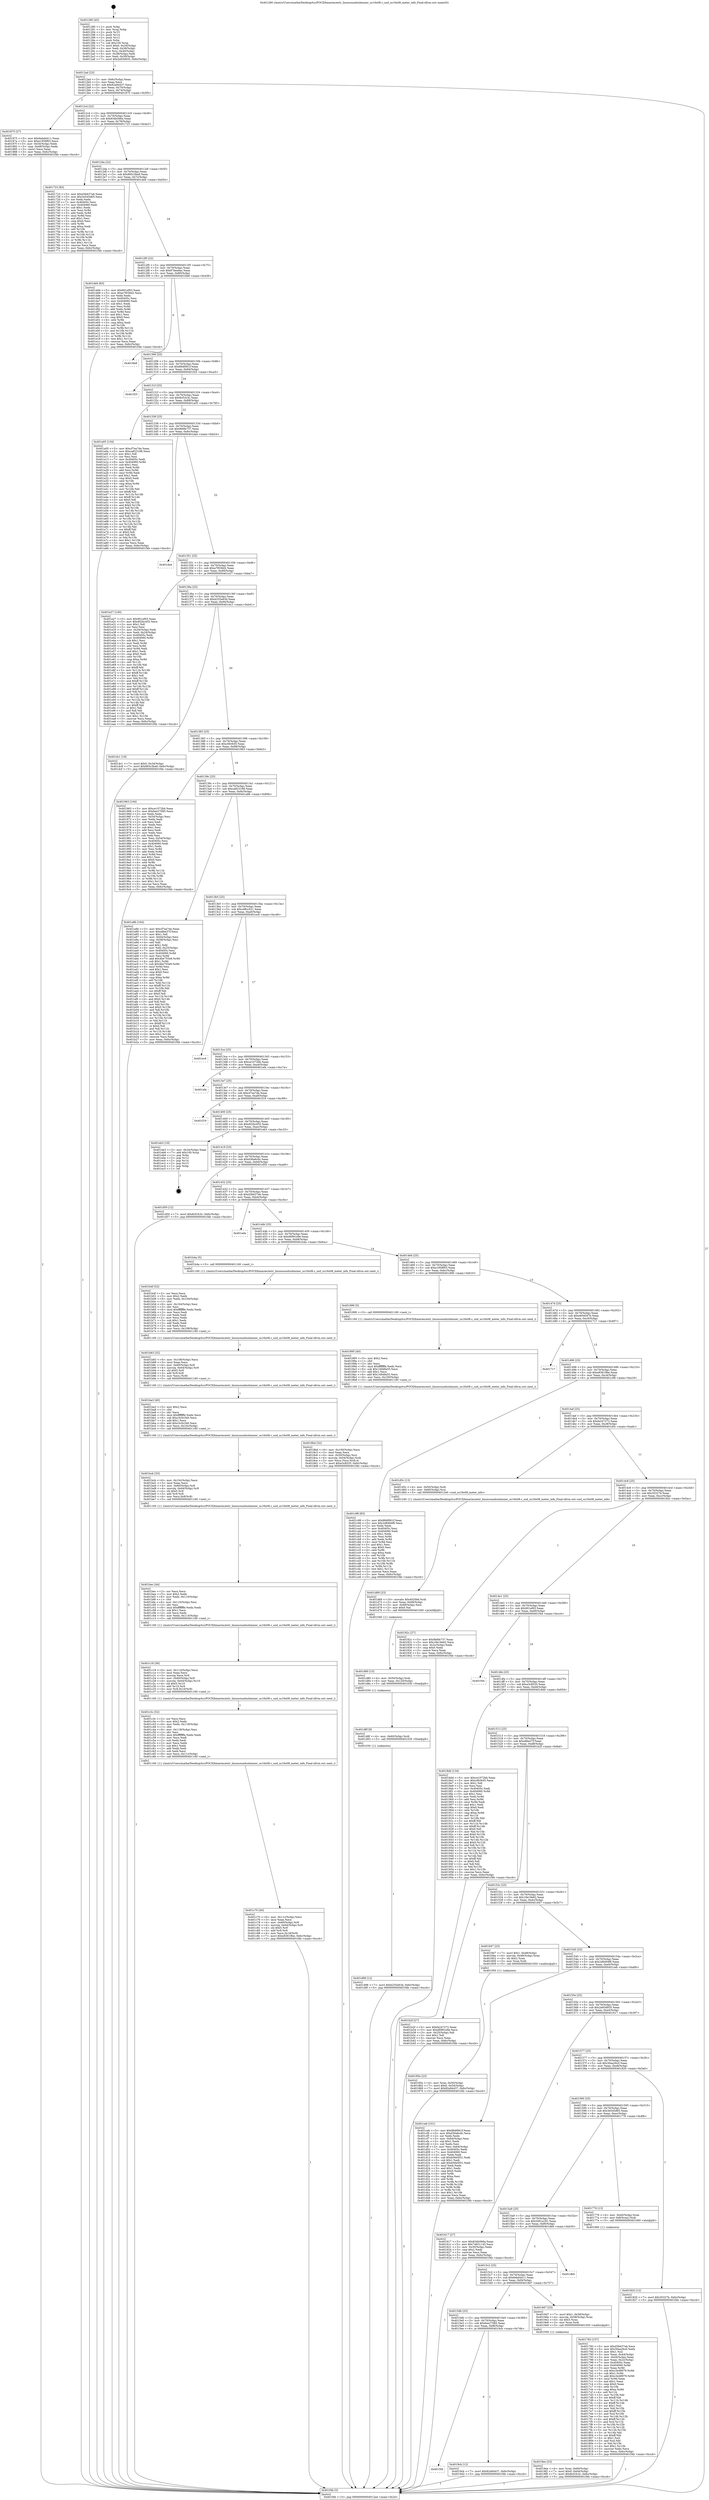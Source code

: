 digraph "0x401280" {
  label = "0x401280 (/mnt/c/Users/mathe/Desktop/tcc/POCII/binaries/extr_linuxsoundusbmixer_us16x08.c_snd_us16x08_meter_info_Final-ollvm.out::main(0))"
  labelloc = "t"
  node[shape=record]

  Entry [label="",width=0.3,height=0.3,shape=circle,fillcolor=black,style=filled]
  "0x4012ad" [label="{
     0x4012ad [23]\l
     | [instrs]\l
     &nbsp;&nbsp;0x4012ad \<+3\>: mov -0x6c(%rbp),%eax\l
     &nbsp;&nbsp;0x4012b0 \<+2\>: mov %eax,%ecx\l
     &nbsp;&nbsp;0x4012b2 \<+6\>: sub $0x82a94437,%ecx\l
     &nbsp;&nbsp;0x4012b8 \<+3\>: mov %eax,-0x70(%rbp)\l
     &nbsp;&nbsp;0x4012bb \<+3\>: mov %ecx,-0x74(%rbp)\l
     &nbsp;&nbsp;0x4012be \<+6\>: je 0000000000401875 \<main+0x5f5\>\l
  }"]
  "0x401875" [label="{
     0x401875 [27]\l
     | [instrs]\l
     &nbsp;&nbsp;0x401875 \<+5\>: mov $0x6ebd4411,%eax\l
     &nbsp;&nbsp;0x40187a \<+5\>: mov $0xe1958f03,%ecx\l
     &nbsp;&nbsp;0x40187f \<+3\>: mov -0x54(%rbp),%edx\l
     &nbsp;&nbsp;0x401882 \<+3\>: cmp -0x48(%rbp),%edx\l
     &nbsp;&nbsp;0x401885 \<+3\>: cmovl %ecx,%eax\l
     &nbsp;&nbsp;0x401888 \<+3\>: mov %eax,-0x6c(%rbp)\l
     &nbsp;&nbsp;0x40188b \<+5\>: jmp 0000000000401f4b \<main+0xccb\>\l
  }"]
  "0x4012c4" [label="{
     0x4012c4 [22]\l
     | [instrs]\l
     &nbsp;&nbsp;0x4012c4 \<+5\>: jmp 00000000004012c9 \<main+0x49\>\l
     &nbsp;&nbsp;0x4012c9 \<+3\>: mov -0x70(%rbp),%eax\l
     &nbsp;&nbsp;0x4012cc \<+5\>: sub $0x834b566a,%eax\l
     &nbsp;&nbsp;0x4012d1 \<+3\>: mov %eax,-0x78(%rbp)\l
     &nbsp;&nbsp;0x4012d4 \<+6\>: je 0000000000401723 \<main+0x4a3\>\l
  }"]
  Exit [label="",width=0.3,height=0.3,shape=circle,fillcolor=black,style=filled,peripheries=2]
  "0x401723" [label="{
     0x401723 [83]\l
     | [instrs]\l
     &nbsp;&nbsp;0x401723 \<+5\>: mov $0xd3b637eb,%eax\l
     &nbsp;&nbsp;0x401728 \<+5\>: mov $0x3e545d65,%ecx\l
     &nbsp;&nbsp;0x40172d \<+2\>: xor %edx,%edx\l
     &nbsp;&nbsp;0x40172f \<+7\>: mov 0x40405c,%esi\l
     &nbsp;&nbsp;0x401736 \<+7\>: mov 0x404060,%edi\l
     &nbsp;&nbsp;0x40173d \<+3\>: sub $0x1,%edx\l
     &nbsp;&nbsp;0x401740 \<+3\>: mov %esi,%r8d\l
     &nbsp;&nbsp;0x401743 \<+3\>: add %edx,%r8d\l
     &nbsp;&nbsp;0x401746 \<+4\>: imul %r8d,%esi\l
     &nbsp;&nbsp;0x40174a \<+3\>: and $0x1,%esi\l
     &nbsp;&nbsp;0x40174d \<+3\>: cmp $0x0,%esi\l
     &nbsp;&nbsp;0x401750 \<+4\>: sete %r9b\l
     &nbsp;&nbsp;0x401754 \<+3\>: cmp $0xa,%edi\l
     &nbsp;&nbsp;0x401757 \<+4\>: setl %r10b\l
     &nbsp;&nbsp;0x40175b \<+3\>: mov %r9b,%r11b\l
     &nbsp;&nbsp;0x40175e \<+3\>: and %r10b,%r11b\l
     &nbsp;&nbsp;0x401761 \<+3\>: xor %r10b,%r9b\l
     &nbsp;&nbsp;0x401764 \<+3\>: or %r9b,%r11b\l
     &nbsp;&nbsp;0x401767 \<+4\>: test $0x1,%r11b\l
     &nbsp;&nbsp;0x40176b \<+3\>: cmovne %ecx,%eax\l
     &nbsp;&nbsp;0x40176e \<+3\>: mov %eax,-0x6c(%rbp)\l
     &nbsp;&nbsp;0x401771 \<+5\>: jmp 0000000000401f4b \<main+0xccb\>\l
  }"]
  "0x4012da" [label="{
     0x4012da [22]\l
     | [instrs]\l
     &nbsp;&nbsp;0x4012da \<+5\>: jmp 00000000004012df \<main+0x5f\>\l
     &nbsp;&nbsp;0x4012df \<+3\>: mov -0x70(%rbp),%eax\l
     &nbsp;&nbsp;0x4012e2 \<+5\>: sub $0x865c3ba9,%eax\l
     &nbsp;&nbsp;0x4012e7 \<+3\>: mov %eax,-0x7c(%rbp)\l
     &nbsp;&nbsp;0x4012ea \<+6\>: je 0000000000401dd4 \<main+0xb54\>\l
  }"]
  "0x401d98" [label="{
     0x401d98 [12]\l
     | [instrs]\l
     &nbsp;&nbsp;0x401d98 \<+7\>: movl $0xb255e63d,-0x6c(%rbp)\l
     &nbsp;&nbsp;0x401d9f \<+5\>: jmp 0000000000401f4b \<main+0xccb\>\l
  }"]
  "0x401dd4" [label="{
     0x401dd4 [83]\l
     | [instrs]\l
     &nbsp;&nbsp;0x401dd4 \<+5\>: mov $0x901ef03,%eax\l
     &nbsp;&nbsp;0x401dd9 \<+5\>: mov $0xa7f036d2,%ecx\l
     &nbsp;&nbsp;0x401dde \<+2\>: xor %edx,%edx\l
     &nbsp;&nbsp;0x401de0 \<+7\>: mov 0x40405c,%esi\l
     &nbsp;&nbsp;0x401de7 \<+7\>: mov 0x404060,%edi\l
     &nbsp;&nbsp;0x401dee \<+3\>: sub $0x1,%edx\l
     &nbsp;&nbsp;0x401df1 \<+3\>: mov %esi,%r8d\l
     &nbsp;&nbsp;0x401df4 \<+3\>: add %edx,%r8d\l
     &nbsp;&nbsp;0x401df7 \<+4\>: imul %r8d,%esi\l
     &nbsp;&nbsp;0x401dfb \<+3\>: and $0x1,%esi\l
     &nbsp;&nbsp;0x401dfe \<+3\>: cmp $0x0,%esi\l
     &nbsp;&nbsp;0x401e01 \<+4\>: sete %r9b\l
     &nbsp;&nbsp;0x401e05 \<+3\>: cmp $0xa,%edi\l
     &nbsp;&nbsp;0x401e08 \<+4\>: setl %r10b\l
     &nbsp;&nbsp;0x401e0c \<+3\>: mov %r9b,%r11b\l
     &nbsp;&nbsp;0x401e0f \<+3\>: and %r10b,%r11b\l
     &nbsp;&nbsp;0x401e12 \<+3\>: xor %r10b,%r9b\l
     &nbsp;&nbsp;0x401e15 \<+3\>: or %r9b,%r11b\l
     &nbsp;&nbsp;0x401e18 \<+4\>: test $0x1,%r11b\l
     &nbsp;&nbsp;0x401e1c \<+3\>: cmovne %ecx,%eax\l
     &nbsp;&nbsp;0x401e1f \<+3\>: mov %eax,-0x6c(%rbp)\l
     &nbsp;&nbsp;0x401e22 \<+5\>: jmp 0000000000401f4b \<main+0xccb\>\l
  }"]
  "0x4012f0" [label="{
     0x4012f0 [22]\l
     | [instrs]\l
     &nbsp;&nbsp;0x4012f0 \<+5\>: jmp 00000000004012f5 \<main+0x75\>\l
     &nbsp;&nbsp;0x4012f5 \<+3\>: mov -0x70(%rbp),%eax\l
     &nbsp;&nbsp;0x4012f8 \<+5\>: sub $0x87bea9ac,%eax\l
     &nbsp;&nbsp;0x4012fd \<+3\>: mov %eax,-0x80(%rbp)\l
     &nbsp;&nbsp;0x401300 \<+6\>: je 00000000004016b8 \<main+0x438\>\l
  }"]
  "0x401d8f" [label="{
     0x401d8f [9]\l
     | [instrs]\l
     &nbsp;&nbsp;0x401d8f \<+4\>: mov -0x60(%rbp),%rdi\l
     &nbsp;&nbsp;0x401d93 \<+5\>: call 0000000000401030 \<free@plt\>\l
     | [calls]\l
     &nbsp;&nbsp;0x401030 \{1\} (unknown)\l
  }"]
  "0x4016b8" [label="{
     0x4016b8\l
  }", style=dashed]
  "0x401306" [label="{
     0x401306 [25]\l
     | [instrs]\l
     &nbsp;&nbsp;0x401306 \<+5\>: jmp 000000000040130b \<main+0x8b\>\l
     &nbsp;&nbsp;0x40130b \<+3\>: mov -0x70(%rbp),%eax\l
     &nbsp;&nbsp;0x40130e \<+5\>: sub $0x884f061f,%eax\l
     &nbsp;&nbsp;0x401313 \<+6\>: mov %eax,-0x84(%rbp)\l
     &nbsp;&nbsp;0x401319 \<+6\>: je 0000000000401f25 \<main+0xca5\>\l
  }"]
  "0x401d80" [label="{
     0x401d80 [15]\l
     | [instrs]\l
     &nbsp;&nbsp;0x401d80 \<+4\>: mov -0x50(%rbp),%rdi\l
     &nbsp;&nbsp;0x401d84 \<+6\>: mov %eax,-0x120(%rbp)\l
     &nbsp;&nbsp;0x401d8a \<+5\>: call 0000000000401030 \<free@plt\>\l
     | [calls]\l
     &nbsp;&nbsp;0x401030 \{1\} (unknown)\l
  }"]
  "0x401f25" [label="{
     0x401f25\l
  }", style=dashed]
  "0x40131f" [label="{
     0x40131f [25]\l
     | [instrs]\l
     &nbsp;&nbsp;0x40131f \<+5\>: jmp 0000000000401324 \<main+0xa4\>\l
     &nbsp;&nbsp;0x401324 \<+3\>: mov -0x70(%rbp),%eax\l
     &nbsp;&nbsp;0x401327 \<+5\>: sub $0x8cf1fc3c,%eax\l
     &nbsp;&nbsp;0x40132c \<+6\>: mov %eax,-0x88(%rbp)\l
     &nbsp;&nbsp;0x401332 \<+6\>: je 0000000000401a05 \<main+0x785\>\l
  }"]
  "0x401d69" [label="{
     0x401d69 [23]\l
     | [instrs]\l
     &nbsp;&nbsp;0x401d69 \<+10\>: movabs $0x4020b6,%rdi\l
     &nbsp;&nbsp;0x401d73 \<+3\>: mov %eax,-0x68(%rbp)\l
     &nbsp;&nbsp;0x401d76 \<+3\>: mov -0x68(%rbp),%esi\l
     &nbsp;&nbsp;0x401d79 \<+2\>: mov $0x0,%al\l
     &nbsp;&nbsp;0x401d7b \<+5\>: call 0000000000401040 \<printf@plt\>\l
     | [calls]\l
     &nbsp;&nbsp;0x401040 \{1\} (unknown)\l
  }"]
  "0x401a05" [label="{
     0x401a05 [134]\l
     | [instrs]\l
     &nbsp;&nbsp;0x401a05 \<+5\>: mov $0xcf7ea7de,%eax\l
     &nbsp;&nbsp;0x401a0a \<+5\>: mov $0xca823188,%ecx\l
     &nbsp;&nbsp;0x401a0f \<+2\>: mov $0x1,%dl\l
     &nbsp;&nbsp;0x401a11 \<+2\>: xor %esi,%esi\l
     &nbsp;&nbsp;0x401a13 \<+7\>: mov 0x40405c,%edi\l
     &nbsp;&nbsp;0x401a1a \<+8\>: mov 0x404060,%r8d\l
     &nbsp;&nbsp;0x401a22 \<+3\>: sub $0x1,%esi\l
     &nbsp;&nbsp;0x401a25 \<+3\>: mov %edi,%r9d\l
     &nbsp;&nbsp;0x401a28 \<+3\>: add %esi,%r9d\l
     &nbsp;&nbsp;0x401a2b \<+4\>: imul %r9d,%edi\l
     &nbsp;&nbsp;0x401a2f \<+3\>: and $0x1,%edi\l
     &nbsp;&nbsp;0x401a32 \<+3\>: cmp $0x0,%edi\l
     &nbsp;&nbsp;0x401a35 \<+4\>: sete %r10b\l
     &nbsp;&nbsp;0x401a39 \<+4\>: cmp $0xa,%r8d\l
     &nbsp;&nbsp;0x401a3d \<+4\>: setl %r11b\l
     &nbsp;&nbsp;0x401a41 \<+3\>: mov %r10b,%bl\l
     &nbsp;&nbsp;0x401a44 \<+3\>: xor $0xff,%bl\l
     &nbsp;&nbsp;0x401a47 \<+3\>: mov %r11b,%r14b\l
     &nbsp;&nbsp;0x401a4a \<+4\>: xor $0xff,%r14b\l
     &nbsp;&nbsp;0x401a4e \<+3\>: xor $0x0,%dl\l
     &nbsp;&nbsp;0x401a51 \<+3\>: mov %bl,%r15b\l
     &nbsp;&nbsp;0x401a54 \<+4\>: and $0x0,%r15b\l
     &nbsp;&nbsp;0x401a58 \<+3\>: and %dl,%r10b\l
     &nbsp;&nbsp;0x401a5b \<+3\>: mov %r14b,%r12b\l
     &nbsp;&nbsp;0x401a5e \<+4\>: and $0x0,%r12b\l
     &nbsp;&nbsp;0x401a62 \<+3\>: and %dl,%r11b\l
     &nbsp;&nbsp;0x401a65 \<+3\>: or %r10b,%r15b\l
     &nbsp;&nbsp;0x401a68 \<+3\>: or %r11b,%r12b\l
     &nbsp;&nbsp;0x401a6b \<+3\>: xor %r12b,%r15b\l
     &nbsp;&nbsp;0x401a6e \<+3\>: or %r14b,%bl\l
     &nbsp;&nbsp;0x401a71 \<+3\>: xor $0xff,%bl\l
     &nbsp;&nbsp;0x401a74 \<+3\>: or $0x0,%dl\l
     &nbsp;&nbsp;0x401a77 \<+2\>: and %dl,%bl\l
     &nbsp;&nbsp;0x401a79 \<+3\>: or %bl,%r15b\l
     &nbsp;&nbsp;0x401a7c \<+4\>: test $0x1,%r15b\l
     &nbsp;&nbsp;0x401a80 \<+3\>: cmovne %ecx,%eax\l
     &nbsp;&nbsp;0x401a83 \<+3\>: mov %eax,-0x6c(%rbp)\l
     &nbsp;&nbsp;0x401a86 \<+5\>: jmp 0000000000401f4b \<main+0xccb\>\l
  }"]
  "0x401338" [label="{
     0x401338 [25]\l
     | [instrs]\l
     &nbsp;&nbsp;0x401338 \<+5\>: jmp 000000000040133d \<main+0xbd\>\l
     &nbsp;&nbsp;0x40133d \<+3\>: mov -0x70(%rbp),%eax\l
     &nbsp;&nbsp;0x401340 \<+5\>: sub $0x9b6fe737,%eax\l
     &nbsp;&nbsp;0x401345 \<+6\>: mov %eax,-0x8c(%rbp)\l
     &nbsp;&nbsp;0x40134b \<+6\>: je 0000000000401da4 \<main+0xb24\>\l
  }"]
  "0x401c70" [label="{
     0x401c70 [40]\l
     | [instrs]\l
     &nbsp;&nbsp;0x401c70 \<+6\>: mov -0x11c(%rbp),%ecx\l
     &nbsp;&nbsp;0x401c76 \<+3\>: imul %eax,%ecx\l
     &nbsp;&nbsp;0x401c79 \<+4\>: mov -0x60(%rbp),%r8\l
     &nbsp;&nbsp;0x401c7d \<+4\>: movslq -0x64(%rbp),%r9\l
     &nbsp;&nbsp;0x401c81 \<+4\>: shl $0x5,%r9\l
     &nbsp;&nbsp;0x401c85 \<+3\>: add %r9,%r8\l
     &nbsp;&nbsp;0x401c88 \<+4\>: mov %ecx,0x18(%r8)\l
     &nbsp;&nbsp;0x401c8c \<+7\>: movl $0xe83619be,-0x6c(%rbp)\l
     &nbsp;&nbsp;0x401c93 \<+5\>: jmp 0000000000401f4b \<main+0xccb\>\l
  }"]
  "0x401da4" [label="{
     0x401da4\l
  }", style=dashed]
  "0x401351" [label="{
     0x401351 [25]\l
     | [instrs]\l
     &nbsp;&nbsp;0x401351 \<+5\>: jmp 0000000000401356 \<main+0xd6\>\l
     &nbsp;&nbsp;0x401356 \<+3\>: mov -0x70(%rbp),%eax\l
     &nbsp;&nbsp;0x401359 \<+5\>: sub $0xa7f036d2,%eax\l
     &nbsp;&nbsp;0x40135e \<+6\>: mov %eax,-0x90(%rbp)\l
     &nbsp;&nbsp;0x401364 \<+6\>: je 0000000000401e27 \<main+0xba7\>\l
  }"]
  "0x401c3c" [label="{
     0x401c3c [52]\l
     | [instrs]\l
     &nbsp;&nbsp;0x401c3c \<+2\>: xor %ecx,%ecx\l
     &nbsp;&nbsp;0x401c3e \<+5\>: mov $0x2,%edx\l
     &nbsp;&nbsp;0x401c43 \<+6\>: mov %edx,-0x118(%rbp)\l
     &nbsp;&nbsp;0x401c49 \<+1\>: cltd\l
     &nbsp;&nbsp;0x401c4a \<+6\>: mov -0x118(%rbp),%esi\l
     &nbsp;&nbsp;0x401c50 \<+2\>: idiv %esi\l
     &nbsp;&nbsp;0x401c52 \<+6\>: imul $0xfffffffe,%edx,%edx\l
     &nbsp;&nbsp;0x401c58 \<+2\>: mov %ecx,%edi\l
     &nbsp;&nbsp;0x401c5a \<+2\>: sub %edx,%edi\l
     &nbsp;&nbsp;0x401c5c \<+2\>: mov %ecx,%edx\l
     &nbsp;&nbsp;0x401c5e \<+3\>: sub $0x1,%edx\l
     &nbsp;&nbsp;0x401c61 \<+2\>: add %edx,%edi\l
     &nbsp;&nbsp;0x401c63 \<+2\>: sub %edi,%ecx\l
     &nbsp;&nbsp;0x401c65 \<+6\>: mov %ecx,-0x11c(%rbp)\l
     &nbsp;&nbsp;0x401c6b \<+5\>: call 0000000000401160 \<next_i\>\l
     | [calls]\l
     &nbsp;&nbsp;0x401160 \{1\} (/mnt/c/Users/mathe/Desktop/tcc/POCII/binaries/extr_linuxsoundusbmixer_us16x08.c_snd_us16x08_meter_info_Final-ollvm.out::next_i)\l
  }"]
  "0x401e27" [label="{
     0x401e27 [140]\l
     | [instrs]\l
     &nbsp;&nbsp;0x401e27 \<+5\>: mov $0x901ef03,%eax\l
     &nbsp;&nbsp;0x401e2c \<+5\>: mov $0xd02bc455,%ecx\l
     &nbsp;&nbsp;0x401e31 \<+2\>: mov $0x1,%dl\l
     &nbsp;&nbsp;0x401e33 \<+2\>: xor %esi,%esi\l
     &nbsp;&nbsp;0x401e35 \<+3\>: mov -0x34(%rbp),%edi\l
     &nbsp;&nbsp;0x401e38 \<+3\>: mov %edi,-0x24(%rbp)\l
     &nbsp;&nbsp;0x401e3b \<+7\>: mov 0x40405c,%edi\l
     &nbsp;&nbsp;0x401e42 \<+8\>: mov 0x404060,%r8d\l
     &nbsp;&nbsp;0x401e4a \<+3\>: sub $0x1,%esi\l
     &nbsp;&nbsp;0x401e4d \<+3\>: mov %edi,%r9d\l
     &nbsp;&nbsp;0x401e50 \<+3\>: add %esi,%r9d\l
     &nbsp;&nbsp;0x401e53 \<+4\>: imul %r9d,%edi\l
     &nbsp;&nbsp;0x401e57 \<+3\>: and $0x1,%edi\l
     &nbsp;&nbsp;0x401e5a \<+3\>: cmp $0x0,%edi\l
     &nbsp;&nbsp;0x401e5d \<+4\>: sete %r10b\l
     &nbsp;&nbsp;0x401e61 \<+4\>: cmp $0xa,%r8d\l
     &nbsp;&nbsp;0x401e65 \<+4\>: setl %r11b\l
     &nbsp;&nbsp;0x401e69 \<+3\>: mov %r10b,%bl\l
     &nbsp;&nbsp;0x401e6c \<+3\>: xor $0xff,%bl\l
     &nbsp;&nbsp;0x401e6f \<+3\>: mov %r11b,%r14b\l
     &nbsp;&nbsp;0x401e72 \<+4\>: xor $0xff,%r14b\l
     &nbsp;&nbsp;0x401e76 \<+3\>: xor $0x1,%dl\l
     &nbsp;&nbsp;0x401e79 \<+3\>: mov %bl,%r15b\l
     &nbsp;&nbsp;0x401e7c \<+4\>: and $0xff,%r15b\l
     &nbsp;&nbsp;0x401e80 \<+3\>: and %dl,%r10b\l
     &nbsp;&nbsp;0x401e83 \<+3\>: mov %r14b,%r12b\l
     &nbsp;&nbsp;0x401e86 \<+4\>: and $0xff,%r12b\l
     &nbsp;&nbsp;0x401e8a \<+3\>: and %dl,%r11b\l
     &nbsp;&nbsp;0x401e8d \<+3\>: or %r10b,%r15b\l
     &nbsp;&nbsp;0x401e90 \<+3\>: or %r11b,%r12b\l
     &nbsp;&nbsp;0x401e93 \<+3\>: xor %r12b,%r15b\l
     &nbsp;&nbsp;0x401e96 \<+3\>: or %r14b,%bl\l
     &nbsp;&nbsp;0x401e99 \<+3\>: xor $0xff,%bl\l
     &nbsp;&nbsp;0x401e9c \<+3\>: or $0x1,%dl\l
     &nbsp;&nbsp;0x401e9f \<+2\>: and %dl,%bl\l
     &nbsp;&nbsp;0x401ea1 \<+3\>: or %bl,%r15b\l
     &nbsp;&nbsp;0x401ea4 \<+4\>: test $0x1,%r15b\l
     &nbsp;&nbsp;0x401ea8 \<+3\>: cmovne %ecx,%eax\l
     &nbsp;&nbsp;0x401eab \<+3\>: mov %eax,-0x6c(%rbp)\l
     &nbsp;&nbsp;0x401eae \<+5\>: jmp 0000000000401f4b \<main+0xccb\>\l
  }"]
  "0x40136a" [label="{
     0x40136a [25]\l
     | [instrs]\l
     &nbsp;&nbsp;0x40136a \<+5\>: jmp 000000000040136f \<main+0xef\>\l
     &nbsp;&nbsp;0x40136f \<+3\>: mov -0x70(%rbp),%eax\l
     &nbsp;&nbsp;0x401372 \<+5\>: sub $0xb255e63d,%eax\l
     &nbsp;&nbsp;0x401377 \<+6\>: mov %eax,-0x94(%rbp)\l
     &nbsp;&nbsp;0x40137d \<+6\>: je 0000000000401dc1 \<main+0xb41\>\l
  }"]
  "0x401c18" [label="{
     0x401c18 [36]\l
     | [instrs]\l
     &nbsp;&nbsp;0x401c18 \<+6\>: mov -0x114(%rbp),%ecx\l
     &nbsp;&nbsp;0x401c1e \<+3\>: imul %eax,%ecx\l
     &nbsp;&nbsp;0x401c21 \<+3\>: movslq %ecx,%r8\l
     &nbsp;&nbsp;0x401c24 \<+4\>: mov -0x60(%rbp),%r9\l
     &nbsp;&nbsp;0x401c28 \<+4\>: movslq -0x64(%rbp),%r10\l
     &nbsp;&nbsp;0x401c2c \<+4\>: shl $0x5,%r10\l
     &nbsp;&nbsp;0x401c30 \<+3\>: add %r10,%r9\l
     &nbsp;&nbsp;0x401c33 \<+4\>: mov %r8,0x10(%r9)\l
     &nbsp;&nbsp;0x401c37 \<+5\>: call 0000000000401160 \<next_i\>\l
     | [calls]\l
     &nbsp;&nbsp;0x401160 \{1\} (/mnt/c/Users/mathe/Desktop/tcc/POCII/binaries/extr_linuxsoundusbmixer_us16x08.c_snd_us16x08_meter_info_Final-ollvm.out::next_i)\l
  }"]
  "0x401dc1" [label="{
     0x401dc1 [19]\l
     | [instrs]\l
     &nbsp;&nbsp;0x401dc1 \<+7\>: movl $0x0,-0x34(%rbp)\l
     &nbsp;&nbsp;0x401dc8 \<+7\>: movl $0x865c3ba9,-0x6c(%rbp)\l
     &nbsp;&nbsp;0x401dcf \<+5\>: jmp 0000000000401f4b \<main+0xccb\>\l
  }"]
  "0x401383" [label="{
     0x401383 [25]\l
     | [instrs]\l
     &nbsp;&nbsp;0x401383 \<+5\>: jmp 0000000000401388 \<main+0x108\>\l
     &nbsp;&nbsp;0x401388 \<+3\>: mov -0x70(%rbp),%eax\l
     &nbsp;&nbsp;0x40138b \<+5\>: sub $0xc0fc9cf3,%eax\l
     &nbsp;&nbsp;0x401390 \<+6\>: mov %eax,-0x98(%rbp)\l
     &nbsp;&nbsp;0x401396 \<+6\>: je 0000000000401963 \<main+0x6e3\>\l
  }"]
  "0x401bec" [label="{
     0x401bec [44]\l
     | [instrs]\l
     &nbsp;&nbsp;0x401bec \<+2\>: xor %ecx,%ecx\l
     &nbsp;&nbsp;0x401bee \<+5\>: mov $0x2,%edx\l
     &nbsp;&nbsp;0x401bf3 \<+6\>: mov %edx,-0x110(%rbp)\l
     &nbsp;&nbsp;0x401bf9 \<+1\>: cltd\l
     &nbsp;&nbsp;0x401bfa \<+6\>: mov -0x110(%rbp),%esi\l
     &nbsp;&nbsp;0x401c00 \<+2\>: idiv %esi\l
     &nbsp;&nbsp;0x401c02 \<+6\>: imul $0xfffffffe,%edx,%edx\l
     &nbsp;&nbsp;0x401c08 \<+3\>: sub $0x1,%ecx\l
     &nbsp;&nbsp;0x401c0b \<+2\>: sub %ecx,%edx\l
     &nbsp;&nbsp;0x401c0d \<+6\>: mov %edx,-0x114(%rbp)\l
     &nbsp;&nbsp;0x401c13 \<+5\>: call 0000000000401160 \<next_i\>\l
     | [calls]\l
     &nbsp;&nbsp;0x401160 \{1\} (/mnt/c/Users/mathe/Desktop/tcc/POCII/binaries/extr_linuxsoundusbmixer_us16x08.c_snd_us16x08_meter_info_Final-ollvm.out::next_i)\l
  }"]
  "0x401963" [label="{
     0x401963 [104]\l
     | [instrs]\l
     &nbsp;&nbsp;0x401963 \<+5\>: mov $0xce1072bb,%eax\l
     &nbsp;&nbsp;0x401968 \<+5\>: mov $0x6ee27085,%ecx\l
     &nbsp;&nbsp;0x40196d \<+2\>: xor %edx,%edx\l
     &nbsp;&nbsp;0x40196f \<+3\>: mov -0x54(%rbp),%esi\l
     &nbsp;&nbsp;0x401972 \<+2\>: mov %edx,%edi\l
     &nbsp;&nbsp;0x401974 \<+2\>: sub %esi,%edi\l
     &nbsp;&nbsp;0x401976 \<+2\>: mov %edx,%esi\l
     &nbsp;&nbsp;0x401978 \<+3\>: sub $0x1,%esi\l
     &nbsp;&nbsp;0x40197b \<+2\>: add %esi,%edi\l
     &nbsp;&nbsp;0x40197d \<+2\>: mov %edx,%esi\l
     &nbsp;&nbsp;0x40197f \<+2\>: sub %edi,%esi\l
     &nbsp;&nbsp;0x401981 \<+3\>: mov %esi,-0x54(%rbp)\l
     &nbsp;&nbsp;0x401984 \<+7\>: mov 0x40405c,%esi\l
     &nbsp;&nbsp;0x40198b \<+7\>: mov 0x404060,%edi\l
     &nbsp;&nbsp;0x401992 \<+3\>: sub $0x1,%edx\l
     &nbsp;&nbsp;0x401995 \<+3\>: mov %esi,%r8d\l
     &nbsp;&nbsp;0x401998 \<+3\>: add %edx,%r8d\l
     &nbsp;&nbsp;0x40199b \<+4\>: imul %r8d,%esi\l
     &nbsp;&nbsp;0x40199f \<+3\>: and $0x1,%esi\l
     &nbsp;&nbsp;0x4019a2 \<+3\>: cmp $0x0,%esi\l
     &nbsp;&nbsp;0x4019a5 \<+4\>: sete %r9b\l
     &nbsp;&nbsp;0x4019a9 \<+3\>: cmp $0xa,%edi\l
     &nbsp;&nbsp;0x4019ac \<+4\>: setl %r10b\l
     &nbsp;&nbsp;0x4019b0 \<+3\>: mov %r9b,%r11b\l
     &nbsp;&nbsp;0x4019b3 \<+3\>: and %r10b,%r11b\l
     &nbsp;&nbsp;0x4019b6 \<+3\>: xor %r10b,%r9b\l
     &nbsp;&nbsp;0x4019b9 \<+3\>: or %r9b,%r11b\l
     &nbsp;&nbsp;0x4019bc \<+4\>: test $0x1,%r11b\l
     &nbsp;&nbsp;0x4019c0 \<+3\>: cmovne %ecx,%eax\l
     &nbsp;&nbsp;0x4019c3 \<+3\>: mov %eax,-0x6c(%rbp)\l
     &nbsp;&nbsp;0x4019c6 \<+5\>: jmp 0000000000401f4b \<main+0xccb\>\l
  }"]
  "0x40139c" [label="{
     0x40139c [25]\l
     | [instrs]\l
     &nbsp;&nbsp;0x40139c \<+5\>: jmp 00000000004013a1 \<main+0x121\>\l
     &nbsp;&nbsp;0x4013a1 \<+3\>: mov -0x70(%rbp),%eax\l
     &nbsp;&nbsp;0x4013a4 \<+5\>: sub $0xca823188,%eax\l
     &nbsp;&nbsp;0x4013a9 \<+6\>: mov %eax,-0x9c(%rbp)\l
     &nbsp;&nbsp;0x4013af \<+6\>: je 0000000000401a8b \<main+0x80b\>\l
  }"]
  "0x401bcb" [label="{
     0x401bcb [33]\l
     | [instrs]\l
     &nbsp;&nbsp;0x401bcb \<+6\>: mov -0x10c(%rbp),%ecx\l
     &nbsp;&nbsp;0x401bd1 \<+3\>: imul %eax,%ecx\l
     &nbsp;&nbsp;0x401bd4 \<+4\>: mov -0x60(%rbp),%r8\l
     &nbsp;&nbsp;0x401bd8 \<+4\>: movslq -0x64(%rbp),%r9\l
     &nbsp;&nbsp;0x401bdc \<+4\>: shl $0x5,%r9\l
     &nbsp;&nbsp;0x401be0 \<+3\>: add %r9,%r8\l
     &nbsp;&nbsp;0x401be3 \<+4\>: mov %ecx,0x8(%r8)\l
     &nbsp;&nbsp;0x401be7 \<+5\>: call 0000000000401160 \<next_i\>\l
     | [calls]\l
     &nbsp;&nbsp;0x401160 \{1\} (/mnt/c/Users/mathe/Desktop/tcc/POCII/binaries/extr_linuxsoundusbmixer_us16x08.c_snd_us16x08_meter_info_Final-ollvm.out::next_i)\l
  }"]
  "0x401a8b" [label="{
     0x401a8b [164]\l
     | [instrs]\l
     &nbsp;&nbsp;0x401a8b \<+5\>: mov $0xcf7ea7de,%eax\l
     &nbsp;&nbsp;0x401a90 \<+5\>: mov $0xe8be37f,%ecx\l
     &nbsp;&nbsp;0x401a95 \<+2\>: mov $0x1,%dl\l
     &nbsp;&nbsp;0x401a97 \<+3\>: mov -0x64(%rbp),%esi\l
     &nbsp;&nbsp;0x401a9a \<+3\>: cmp -0x58(%rbp),%esi\l
     &nbsp;&nbsp;0x401a9d \<+4\>: setl %dil\l
     &nbsp;&nbsp;0x401aa1 \<+4\>: and $0x1,%dil\l
     &nbsp;&nbsp;0x401aa5 \<+4\>: mov %dil,-0x25(%rbp)\l
     &nbsp;&nbsp;0x401aa9 \<+7\>: mov 0x40405c,%esi\l
     &nbsp;&nbsp;0x401ab0 \<+8\>: mov 0x404060,%r8d\l
     &nbsp;&nbsp;0x401ab8 \<+3\>: mov %esi,%r9d\l
     &nbsp;&nbsp;0x401abb \<+7\>: add $0x4be755e9,%r9d\l
     &nbsp;&nbsp;0x401ac2 \<+4\>: sub $0x1,%r9d\l
     &nbsp;&nbsp;0x401ac6 \<+7\>: sub $0x4be755e9,%r9d\l
     &nbsp;&nbsp;0x401acd \<+4\>: imul %r9d,%esi\l
     &nbsp;&nbsp;0x401ad1 \<+3\>: and $0x1,%esi\l
     &nbsp;&nbsp;0x401ad4 \<+3\>: cmp $0x0,%esi\l
     &nbsp;&nbsp;0x401ad7 \<+4\>: sete %dil\l
     &nbsp;&nbsp;0x401adb \<+4\>: cmp $0xa,%r8d\l
     &nbsp;&nbsp;0x401adf \<+4\>: setl %r10b\l
     &nbsp;&nbsp;0x401ae3 \<+3\>: mov %dil,%r11b\l
     &nbsp;&nbsp;0x401ae6 \<+4\>: xor $0xff,%r11b\l
     &nbsp;&nbsp;0x401aea \<+3\>: mov %r10b,%bl\l
     &nbsp;&nbsp;0x401aed \<+3\>: xor $0xff,%bl\l
     &nbsp;&nbsp;0x401af0 \<+3\>: xor $0x0,%dl\l
     &nbsp;&nbsp;0x401af3 \<+3\>: mov %r11b,%r14b\l
     &nbsp;&nbsp;0x401af6 \<+4\>: and $0x0,%r14b\l
     &nbsp;&nbsp;0x401afa \<+3\>: and %dl,%dil\l
     &nbsp;&nbsp;0x401afd \<+3\>: mov %bl,%r15b\l
     &nbsp;&nbsp;0x401b00 \<+4\>: and $0x0,%r15b\l
     &nbsp;&nbsp;0x401b04 \<+3\>: and %dl,%r10b\l
     &nbsp;&nbsp;0x401b07 \<+3\>: or %dil,%r14b\l
     &nbsp;&nbsp;0x401b0a \<+3\>: or %r10b,%r15b\l
     &nbsp;&nbsp;0x401b0d \<+3\>: xor %r15b,%r14b\l
     &nbsp;&nbsp;0x401b10 \<+3\>: or %bl,%r11b\l
     &nbsp;&nbsp;0x401b13 \<+4\>: xor $0xff,%r11b\l
     &nbsp;&nbsp;0x401b17 \<+3\>: or $0x0,%dl\l
     &nbsp;&nbsp;0x401b1a \<+3\>: and %dl,%r11b\l
     &nbsp;&nbsp;0x401b1d \<+3\>: or %r11b,%r14b\l
     &nbsp;&nbsp;0x401b20 \<+4\>: test $0x1,%r14b\l
     &nbsp;&nbsp;0x401b24 \<+3\>: cmovne %ecx,%eax\l
     &nbsp;&nbsp;0x401b27 \<+3\>: mov %eax,-0x6c(%rbp)\l
     &nbsp;&nbsp;0x401b2a \<+5\>: jmp 0000000000401f4b \<main+0xccb\>\l
  }"]
  "0x4013b5" [label="{
     0x4013b5 [25]\l
     | [instrs]\l
     &nbsp;&nbsp;0x4013b5 \<+5\>: jmp 00000000004013ba \<main+0x13a\>\l
     &nbsp;&nbsp;0x4013ba \<+3\>: mov -0x70(%rbp),%eax\l
     &nbsp;&nbsp;0x4013bd \<+5\>: sub $0xcd8cc521,%eax\l
     &nbsp;&nbsp;0x4013c2 \<+6\>: mov %eax,-0xa0(%rbp)\l
     &nbsp;&nbsp;0x4013c8 \<+6\>: je 0000000000401ec6 \<main+0xc46\>\l
  }"]
  "0x401ba3" [label="{
     0x401ba3 [40]\l
     | [instrs]\l
     &nbsp;&nbsp;0x401ba3 \<+5\>: mov $0x2,%ecx\l
     &nbsp;&nbsp;0x401ba8 \<+1\>: cltd\l
     &nbsp;&nbsp;0x401ba9 \<+2\>: idiv %ecx\l
     &nbsp;&nbsp;0x401bab \<+6\>: imul $0xfffffffe,%edx,%ecx\l
     &nbsp;&nbsp;0x401bb1 \<+6\>: sub $0xc3c0c340,%ecx\l
     &nbsp;&nbsp;0x401bb7 \<+3\>: add $0x1,%ecx\l
     &nbsp;&nbsp;0x401bba \<+6\>: add $0xc3c0c340,%ecx\l
     &nbsp;&nbsp;0x401bc0 \<+6\>: mov %ecx,-0x10c(%rbp)\l
     &nbsp;&nbsp;0x401bc6 \<+5\>: call 0000000000401160 \<next_i\>\l
     | [calls]\l
     &nbsp;&nbsp;0x401160 \{1\} (/mnt/c/Users/mathe/Desktop/tcc/POCII/binaries/extr_linuxsoundusbmixer_us16x08.c_snd_us16x08_meter_info_Final-ollvm.out::next_i)\l
  }"]
  "0x401ec6" [label="{
     0x401ec6\l
  }", style=dashed]
  "0x4013ce" [label="{
     0x4013ce [25]\l
     | [instrs]\l
     &nbsp;&nbsp;0x4013ce \<+5\>: jmp 00000000004013d3 \<main+0x153\>\l
     &nbsp;&nbsp;0x4013d3 \<+3\>: mov -0x70(%rbp),%eax\l
     &nbsp;&nbsp;0x4013d6 \<+5\>: sub $0xce1072bb,%eax\l
     &nbsp;&nbsp;0x4013db \<+6\>: mov %eax,-0xa4(%rbp)\l
     &nbsp;&nbsp;0x4013e1 \<+6\>: je 0000000000401efa \<main+0xc7a\>\l
  }"]
  "0x401b83" [label="{
     0x401b83 [32]\l
     | [instrs]\l
     &nbsp;&nbsp;0x401b83 \<+6\>: mov -0x108(%rbp),%ecx\l
     &nbsp;&nbsp;0x401b89 \<+3\>: imul %eax,%ecx\l
     &nbsp;&nbsp;0x401b8c \<+4\>: mov -0x60(%rbp),%r8\l
     &nbsp;&nbsp;0x401b90 \<+4\>: movslq -0x64(%rbp),%r9\l
     &nbsp;&nbsp;0x401b94 \<+4\>: shl $0x5,%r9\l
     &nbsp;&nbsp;0x401b98 \<+3\>: add %r9,%r8\l
     &nbsp;&nbsp;0x401b9b \<+3\>: mov %ecx,(%r8)\l
     &nbsp;&nbsp;0x401b9e \<+5\>: call 0000000000401160 \<next_i\>\l
     | [calls]\l
     &nbsp;&nbsp;0x401160 \{1\} (/mnt/c/Users/mathe/Desktop/tcc/POCII/binaries/extr_linuxsoundusbmixer_us16x08.c_snd_us16x08_meter_info_Final-ollvm.out::next_i)\l
  }"]
  "0x401efa" [label="{
     0x401efa\l
  }", style=dashed]
  "0x4013e7" [label="{
     0x4013e7 [25]\l
     | [instrs]\l
     &nbsp;&nbsp;0x4013e7 \<+5\>: jmp 00000000004013ec \<main+0x16c\>\l
     &nbsp;&nbsp;0x4013ec \<+3\>: mov -0x70(%rbp),%eax\l
     &nbsp;&nbsp;0x4013ef \<+5\>: sub $0xcf7ea7de,%eax\l
     &nbsp;&nbsp;0x4013f4 \<+6\>: mov %eax,-0xa8(%rbp)\l
     &nbsp;&nbsp;0x4013fa \<+6\>: je 0000000000401f19 \<main+0xc99\>\l
  }"]
  "0x401b4f" [label="{
     0x401b4f [52]\l
     | [instrs]\l
     &nbsp;&nbsp;0x401b4f \<+2\>: xor %ecx,%ecx\l
     &nbsp;&nbsp;0x401b51 \<+5\>: mov $0x2,%edx\l
     &nbsp;&nbsp;0x401b56 \<+6\>: mov %edx,-0x104(%rbp)\l
     &nbsp;&nbsp;0x401b5c \<+1\>: cltd\l
     &nbsp;&nbsp;0x401b5d \<+6\>: mov -0x104(%rbp),%esi\l
     &nbsp;&nbsp;0x401b63 \<+2\>: idiv %esi\l
     &nbsp;&nbsp;0x401b65 \<+6\>: imul $0xfffffffe,%edx,%edx\l
     &nbsp;&nbsp;0x401b6b \<+2\>: mov %ecx,%edi\l
     &nbsp;&nbsp;0x401b6d \<+2\>: sub %edx,%edi\l
     &nbsp;&nbsp;0x401b6f \<+2\>: mov %ecx,%edx\l
     &nbsp;&nbsp;0x401b71 \<+3\>: sub $0x1,%edx\l
     &nbsp;&nbsp;0x401b74 \<+2\>: add %edx,%edi\l
     &nbsp;&nbsp;0x401b76 \<+2\>: sub %edi,%ecx\l
     &nbsp;&nbsp;0x401b78 \<+6\>: mov %ecx,-0x108(%rbp)\l
     &nbsp;&nbsp;0x401b7e \<+5\>: call 0000000000401160 \<next_i\>\l
     | [calls]\l
     &nbsp;&nbsp;0x401160 \{1\} (/mnt/c/Users/mathe/Desktop/tcc/POCII/binaries/extr_linuxsoundusbmixer_us16x08.c_snd_us16x08_meter_info_Final-ollvm.out::next_i)\l
  }"]
  "0x401f19" [label="{
     0x401f19\l
  }", style=dashed]
  "0x401400" [label="{
     0x401400 [25]\l
     | [instrs]\l
     &nbsp;&nbsp;0x401400 \<+5\>: jmp 0000000000401405 \<main+0x185\>\l
     &nbsp;&nbsp;0x401405 \<+3\>: mov -0x70(%rbp),%eax\l
     &nbsp;&nbsp;0x401408 \<+5\>: sub $0xd02bc455,%eax\l
     &nbsp;&nbsp;0x40140d \<+6\>: mov %eax,-0xac(%rbp)\l
     &nbsp;&nbsp;0x401413 \<+6\>: je 0000000000401eb3 \<main+0xc33\>\l
  }"]
  "0x4019ee" [label="{
     0x4019ee [23]\l
     | [instrs]\l
     &nbsp;&nbsp;0x4019ee \<+4\>: mov %rax,-0x60(%rbp)\l
     &nbsp;&nbsp;0x4019f2 \<+7\>: movl $0x0,-0x64(%rbp)\l
     &nbsp;&nbsp;0x4019f9 \<+7\>: movl $0x8cf1fc3c,-0x6c(%rbp)\l
     &nbsp;&nbsp;0x401a00 \<+5\>: jmp 0000000000401f4b \<main+0xccb\>\l
  }"]
  "0x401eb3" [label="{
     0x401eb3 [19]\l
     | [instrs]\l
     &nbsp;&nbsp;0x401eb3 \<+3\>: mov -0x24(%rbp),%eax\l
     &nbsp;&nbsp;0x401eb6 \<+7\>: add $0x100,%rsp\l
     &nbsp;&nbsp;0x401ebd \<+1\>: pop %rbx\l
     &nbsp;&nbsp;0x401ebe \<+2\>: pop %r12\l
     &nbsp;&nbsp;0x401ec0 \<+2\>: pop %r14\l
     &nbsp;&nbsp;0x401ec2 \<+2\>: pop %r15\l
     &nbsp;&nbsp;0x401ec4 \<+1\>: pop %rbp\l
     &nbsp;&nbsp;0x401ec5 \<+1\>: ret\l
  }"]
  "0x401419" [label="{
     0x401419 [25]\l
     | [instrs]\l
     &nbsp;&nbsp;0x401419 \<+5\>: jmp 000000000040141e \<main+0x19e\>\l
     &nbsp;&nbsp;0x40141e \<+3\>: mov -0x70(%rbp),%eax\l
     &nbsp;&nbsp;0x401421 \<+5\>: sub $0xd36a6cdc,%eax\l
     &nbsp;&nbsp;0x401426 \<+6\>: mov %eax,-0xb0(%rbp)\l
     &nbsp;&nbsp;0x40142c \<+6\>: je 0000000000401d50 \<main+0xad0\>\l
  }"]
  "0x4015f4" [label="{
     0x4015f4\l
  }", style=dashed]
  "0x401d50" [label="{
     0x401d50 [12]\l
     | [instrs]\l
     &nbsp;&nbsp;0x401d50 \<+7\>: movl $0x8cf1fc3c,-0x6c(%rbp)\l
     &nbsp;&nbsp;0x401d57 \<+5\>: jmp 0000000000401f4b \<main+0xccb\>\l
  }"]
  "0x401432" [label="{
     0x401432 [25]\l
     | [instrs]\l
     &nbsp;&nbsp;0x401432 \<+5\>: jmp 0000000000401437 \<main+0x1b7\>\l
     &nbsp;&nbsp;0x401437 \<+3\>: mov -0x70(%rbp),%eax\l
     &nbsp;&nbsp;0x40143a \<+5\>: sub $0xd3b637eb,%eax\l
     &nbsp;&nbsp;0x40143f \<+6\>: mov %eax,-0xb4(%rbp)\l
     &nbsp;&nbsp;0x401445 \<+6\>: je 0000000000401ede \<main+0xc5e\>\l
  }"]
  "0x4019cb" [label="{
     0x4019cb [12]\l
     | [instrs]\l
     &nbsp;&nbsp;0x4019cb \<+7\>: movl $0x82a94437,-0x6c(%rbp)\l
     &nbsp;&nbsp;0x4019d2 \<+5\>: jmp 0000000000401f4b \<main+0xccb\>\l
  }"]
  "0x401ede" [label="{
     0x401ede\l
  }", style=dashed]
  "0x40144b" [label="{
     0x40144b [25]\l
     | [instrs]\l
     &nbsp;&nbsp;0x40144b \<+5\>: jmp 0000000000401450 \<main+0x1d0\>\l
     &nbsp;&nbsp;0x401450 \<+3\>: mov -0x70(%rbp),%eax\l
     &nbsp;&nbsp;0x401453 \<+5\>: sub $0xd6991e9e,%eax\l
     &nbsp;&nbsp;0x401458 \<+6\>: mov %eax,-0xb8(%rbp)\l
     &nbsp;&nbsp;0x40145e \<+6\>: je 0000000000401b4a \<main+0x8ca\>\l
  }"]
  "0x4015db" [label="{
     0x4015db [25]\l
     | [instrs]\l
     &nbsp;&nbsp;0x4015db \<+5\>: jmp 00000000004015e0 \<main+0x360\>\l
     &nbsp;&nbsp;0x4015e0 \<+3\>: mov -0x70(%rbp),%eax\l
     &nbsp;&nbsp;0x4015e3 \<+5\>: sub $0x6ee27085,%eax\l
     &nbsp;&nbsp;0x4015e8 \<+6\>: mov %eax,-0xf8(%rbp)\l
     &nbsp;&nbsp;0x4015ee \<+6\>: je 00000000004019cb \<main+0x74b\>\l
  }"]
  "0x401b4a" [label="{
     0x401b4a [5]\l
     | [instrs]\l
     &nbsp;&nbsp;0x401b4a \<+5\>: call 0000000000401160 \<next_i\>\l
     | [calls]\l
     &nbsp;&nbsp;0x401160 \{1\} (/mnt/c/Users/mathe/Desktop/tcc/POCII/binaries/extr_linuxsoundusbmixer_us16x08.c_snd_us16x08_meter_info_Final-ollvm.out::next_i)\l
  }"]
  "0x401464" [label="{
     0x401464 [25]\l
     | [instrs]\l
     &nbsp;&nbsp;0x401464 \<+5\>: jmp 0000000000401469 \<main+0x1e9\>\l
     &nbsp;&nbsp;0x401469 \<+3\>: mov -0x70(%rbp),%eax\l
     &nbsp;&nbsp;0x40146c \<+5\>: sub $0xe1958f03,%eax\l
     &nbsp;&nbsp;0x401471 \<+6\>: mov %eax,-0xbc(%rbp)\l
     &nbsp;&nbsp;0x401477 \<+6\>: je 0000000000401890 \<main+0x610\>\l
  }"]
  "0x4019d7" [label="{
     0x4019d7 [23]\l
     | [instrs]\l
     &nbsp;&nbsp;0x4019d7 \<+7\>: movl $0x1,-0x58(%rbp)\l
     &nbsp;&nbsp;0x4019de \<+4\>: movslq -0x58(%rbp),%rax\l
     &nbsp;&nbsp;0x4019e2 \<+4\>: shl $0x5,%rax\l
     &nbsp;&nbsp;0x4019e6 \<+3\>: mov %rax,%rdi\l
     &nbsp;&nbsp;0x4019e9 \<+5\>: call 0000000000401050 \<malloc@plt\>\l
     | [calls]\l
     &nbsp;&nbsp;0x401050 \{1\} (unknown)\l
  }"]
  "0x401890" [label="{
     0x401890 [5]\l
     | [instrs]\l
     &nbsp;&nbsp;0x401890 \<+5\>: call 0000000000401160 \<next_i\>\l
     | [calls]\l
     &nbsp;&nbsp;0x401160 \{1\} (/mnt/c/Users/mathe/Desktop/tcc/POCII/binaries/extr_linuxsoundusbmixer_us16x08.c_snd_us16x08_meter_info_Final-ollvm.out::next_i)\l
  }"]
  "0x40147d" [label="{
     0x40147d [25]\l
     | [instrs]\l
     &nbsp;&nbsp;0x40147d \<+5\>: jmp 0000000000401482 \<main+0x202\>\l
     &nbsp;&nbsp;0x401482 \<+3\>: mov -0x70(%rbp),%eax\l
     &nbsp;&nbsp;0x401485 \<+5\>: sub $0xe604047b,%eax\l
     &nbsp;&nbsp;0x40148a \<+6\>: mov %eax,-0xc0(%rbp)\l
     &nbsp;&nbsp;0x401490 \<+6\>: je 0000000000401717 \<main+0x497\>\l
  }"]
  "0x4015c2" [label="{
     0x4015c2 [25]\l
     | [instrs]\l
     &nbsp;&nbsp;0x4015c2 \<+5\>: jmp 00000000004015c7 \<main+0x347\>\l
     &nbsp;&nbsp;0x4015c7 \<+3\>: mov -0x70(%rbp),%eax\l
     &nbsp;&nbsp;0x4015ca \<+5\>: sub $0x6ebd4411,%eax\l
     &nbsp;&nbsp;0x4015cf \<+6\>: mov %eax,-0xf4(%rbp)\l
     &nbsp;&nbsp;0x4015d5 \<+6\>: je 00000000004019d7 \<main+0x757\>\l
  }"]
  "0x401717" [label="{
     0x401717\l
  }", style=dashed]
  "0x401496" [label="{
     0x401496 [25]\l
     | [instrs]\l
     &nbsp;&nbsp;0x401496 \<+5\>: jmp 000000000040149b \<main+0x21b\>\l
     &nbsp;&nbsp;0x40149b \<+3\>: mov -0x70(%rbp),%eax\l
     &nbsp;&nbsp;0x40149e \<+5\>: sub $0xe83619be,%eax\l
     &nbsp;&nbsp;0x4014a3 \<+6\>: mov %eax,-0xc4(%rbp)\l
     &nbsp;&nbsp;0x4014a9 \<+6\>: je 0000000000401c98 \<main+0xa18\>\l
  }"]
  "0x401db0" [label="{
     0x401db0\l
  }", style=dashed]
  "0x401c98" [label="{
     0x401c98 [83]\l
     | [instrs]\l
     &nbsp;&nbsp;0x401c98 \<+5\>: mov $0x884f061f,%eax\l
     &nbsp;&nbsp;0x401c9d \<+5\>: mov $0x2d8494f6,%ecx\l
     &nbsp;&nbsp;0x401ca2 \<+2\>: xor %edx,%edx\l
     &nbsp;&nbsp;0x401ca4 \<+7\>: mov 0x40405c,%esi\l
     &nbsp;&nbsp;0x401cab \<+7\>: mov 0x404060,%edi\l
     &nbsp;&nbsp;0x401cb2 \<+3\>: sub $0x1,%edx\l
     &nbsp;&nbsp;0x401cb5 \<+3\>: mov %esi,%r8d\l
     &nbsp;&nbsp;0x401cb8 \<+3\>: add %edx,%r8d\l
     &nbsp;&nbsp;0x401cbb \<+4\>: imul %r8d,%esi\l
     &nbsp;&nbsp;0x401cbf \<+3\>: and $0x1,%esi\l
     &nbsp;&nbsp;0x401cc2 \<+3\>: cmp $0x0,%esi\l
     &nbsp;&nbsp;0x401cc5 \<+4\>: sete %r9b\l
     &nbsp;&nbsp;0x401cc9 \<+3\>: cmp $0xa,%edi\l
     &nbsp;&nbsp;0x401ccc \<+4\>: setl %r10b\l
     &nbsp;&nbsp;0x401cd0 \<+3\>: mov %r9b,%r11b\l
     &nbsp;&nbsp;0x401cd3 \<+3\>: and %r10b,%r11b\l
     &nbsp;&nbsp;0x401cd6 \<+3\>: xor %r10b,%r9b\l
     &nbsp;&nbsp;0x401cd9 \<+3\>: or %r9b,%r11b\l
     &nbsp;&nbsp;0x401cdc \<+4\>: test $0x1,%r11b\l
     &nbsp;&nbsp;0x401ce0 \<+3\>: cmovne %ecx,%eax\l
     &nbsp;&nbsp;0x401ce3 \<+3\>: mov %eax,-0x6c(%rbp)\l
     &nbsp;&nbsp;0x401ce6 \<+5\>: jmp 0000000000401f4b \<main+0xccb\>\l
  }"]
  "0x4014af" [label="{
     0x4014af [25]\l
     | [instrs]\l
     &nbsp;&nbsp;0x4014af \<+5\>: jmp 00000000004014b4 \<main+0x234\>\l
     &nbsp;&nbsp;0x4014b4 \<+3\>: mov -0x70(%rbp),%eax\l
     &nbsp;&nbsp;0x4014b7 \<+5\>: sub $0xfa247272,%eax\l
     &nbsp;&nbsp;0x4014bc \<+6\>: mov %eax,-0xc8(%rbp)\l
     &nbsp;&nbsp;0x4014c2 \<+6\>: je 0000000000401d5c \<main+0xadc\>\l
  }"]
  "0x4018bd" [label="{
     0x4018bd [32]\l
     | [instrs]\l
     &nbsp;&nbsp;0x4018bd \<+6\>: mov -0x100(%rbp),%ecx\l
     &nbsp;&nbsp;0x4018c3 \<+3\>: imul %eax,%ecx\l
     &nbsp;&nbsp;0x4018c6 \<+4\>: mov -0x50(%rbp),%rsi\l
     &nbsp;&nbsp;0x4018ca \<+4\>: movslq -0x54(%rbp),%rdi\l
     &nbsp;&nbsp;0x4018ce \<+3\>: mov %ecx,(%rsi,%rdi,4)\l
     &nbsp;&nbsp;0x4018d1 \<+7\>: movl $0xe3c8535,-0x6c(%rbp)\l
     &nbsp;&nbsp;0x4018d8 \<+5\>: jmp 0000000000401f4b \<main+0xccb\>\l
  }"]
  "0x401d5c" [label="{
     0x401d5c [13]\l
     | [instrs]\l
     &nbsp;&nbsp;0x401d5c \<+4\>: mov -0x50(%rbp),%rdi\l
     &nbsp;&nbsp;0x401d60 \<+4\>: mov -0x60(%rbp),%rsi\l
     &nbsp;&nbsp;0x401d64 \<+5\>: call 0000000000401240 \<snd_us16x08_meter_info\>\l
     | [calls]\l
     &nbsp;&nbsp;0x401240 \{1\} (/mnt/c/Users/mathe/Desktop/tcc/POCII/binaries/extr_linuxsoundusbmixer_us16x08.c_snd_us16x08_meter_info_Final-ollvm.out::snd_us16x08_meter_info)\l
  }"]
  "0x4014c8" [label="{
     0x4014c8 [25]\l
     | [instrs]\l
     &nbsp;&nbsp;0x4014c8 \<+5\>: jmp 00000000004014cd \<main+0x24d\>\l
     &nbsp;&nbsp;0x4014cd \<+3\>: mov -0x70(%rbp),%eax\l
     &nbsp;&nbsp;0x4014d0 \<+5\>: sub $0x35327b,%eax\l
     &nbsp;&nbsp;0x4014d5 \<+6\>: mov %eax,-0xcc(%rbp)\l
     &nbsp;&nbsp;0x4014db \<+6\>: je 000000000040182c \<main+0x5ac\>\l
  }"]
  "0x401895" [label="{
     0x401895 [40]\l
     | [instrs]\l
     &nbsp;&nbsp;0x401895 \<+5\>: mov $0x2,%ecx\l
     &nbsp;&nbsp;0x40189a \<+1\>: cltd\l
     &nbsp;&nbsp;0x40189b \<+2\>: idiv %ecx\l
     &nbsp;&nbsp;0x40189d \<+6\>: imul $0xfffffffe,%edx,%ecx\l
     &nbsp;&nbsp;0x4018a3 \<+6\>: sub $0x14948a55,%ecx\l
     &nbsp;&nbsp;0x4018a9 \<+3\>: add $0x1,%ecx\l
     &nbsp;&nbsp;0x4018ac \<+6\>: add $0x14948a55,%ecx\l
     &nbsp;&nbsp;0x4018b2 \<+6\>: mov %ecx,-0x100(%rbp)\l
     &nbsp;&nbsp;0x4018b8 \<+5\>: call 0000000000401160 \<next_i\>\l
     | [calls]\l
     &nbsp;&nbsp;0x401160 \{1\} (/mnt/c/Users/mathe/Desktop/tcc/POCII/binaries/extr_linuxsoundusbmixer_us16x08.c_snd_us16x08_meter_info_Final-ollvm.out::next_i)\l
  }"]
  "0x40182c" [label="{
     0x40182c [27]\l
     | [instrs]\l
     &nbsp;&nbsp;0x40182c \<+5\>: mov $0x9b6fe737,%eax\l
     &nbsp;&nbsp;0x401831 \<+5\>: mov $0x18e19e62,%ecx\l
     &nbsp;&nbsp;0x401836 \<+3\>: mov -0x2c(%rbp),%edx\l
     &nbsp;&nbsp;0x401839 \<+3\>: cmp $0x0,%edx\l
     &nbsp;&nbsp;0x40183c \<+3\>: cmove %ecx,%eax\l
     &nbsp;&nbsp;0x40183f \<+3\>: mov %eax,-0x6c(%rbp)\l
     &nbsp;&nbsp;0x401842 \<+5\>: jmp 0000000000401f4b \<main+0xccb\>\l
  }"]
  "0x4014e1" [label="{
     0x4014e1 [25]\l
     | [instrs]\l
     &nbsp;&nbsp;0x4014e1 \<+5\>: jmp 00000000004014e6 \<main+0x266\>\l
     &nbsp;&nbsp;0x4014e6 \<+3\>: mov -0x70(%rbp),%eax\l
     &nbsp;&nbsp;0x4014e9 \<+5\>: sub $0x901ef03,%eax\l
     &nbsp;&nbsp;0x4014ee \<+6\>: mov %eax,-0xd0(%rbp)\l
     &nbsp;&nbsp;0x4014f4 \<+6\>: je 0000000000401f44 \<main+0xcc4\>\l
  }"]
  "0x40185e" [label="{
     0x40185e [23]\l
     | [instrs]\l
     &nbsp;&nbsp;0x40185e \<+4\>: mov %rax,-0x50(%rbp)\l
     &nbsp;&nbsp;0x401862 \<+7\>: movl $0x0,-0x54(%rbp)\l
     &nbsp;&nbsp;0x401869 \<+7\>: movl $0x82a94437,-0x6c(%rbp)\l
     &nbsp;&nbsp;0x401870 \<+5\>: jmp 0000000000401f4b \<main+0xccb\>\l
  }"]
  "0x401f44" [label="{
     0x401f44\l
  }", style=dashed]
  "0x4014fa" [label="{
     0x4014fa [25]\l
     | [instrs]\l
     &nbsp;&nbsp;0x4014fa \<+5\>: jmp 00000000004014ff \<main+0x27f\>\l
     &nbsp;&nbsp;0x4014ff \<+3\>: mov -0x70(%rbp),%eax\l
     &nbsp;&nbsp;0x401502 \<+5\>: sub $0xe3c8535,%eax\l
     &nbsp;&nbsp;0x401507 \<+6\>: mov %eax,-0xd4(%rbp)\l
     &nbsp;&nbsp;0x40150d \<+6\>: je 00000000004018dd \<main+0x65d\>\l
  }"]
  "0x401783" [label="{
     0x401783 [157]\l
     | [instrs]\l
     &nbsp;&nbsp;0x401783 \<+5\>: mov $0xd3b637eb,%ecx\l
     &nbsp;&nbsp;0x401788 \<+5\>: mov $0x30aa26c0,%edx\l
     &nbsp;&nbsp;0x40178d \<+3\>: mov $0x1,%sil\l
     &nbsp;&nbsp;0x401790 \<+3\>: mov %eax,-0x44(%rbp)\l
     &nbsp;&nbsp;0x401793 \<+3\>: mov -0x44(%rbp),%eax\l
     &nbsp;&nbsp;0x401796 \<+3\>: mov %eax,-0x2c(%rbp)\l
     &nbsp;&nbsp;0x401799 \<+7\>: mov 0x40405c,%eax\l
     &nbsp;&nbsp;0x4017a0 \<+8\>: mov 0x404060,%r8d\l
     &nbsp;&nbsp;0x4017a8 \<+3\>: mov %eax,%r9d\l
     &nbsp;&nbsp;0x4017ab \<+7\>: sub $0xc3e48979,%r9d\l
     &nbsp;&nbsp;0x4017b2 \<+4\>: sub $0x1,%r9d\l
     &nbsp;&nbsp;0x4017b6 \<+7\>: add $0xc3e48979,%r9d\l
     &nbsp;&nbsp;0x4017bd \<+4\>: imul %r9d,%eax\l
     &nbsp;&nbsp;0x4017c1 \<+3\>: and $0x1,%eax\l
     &nbsp;&nbsp;0x4017c4 \<+3\>: cmp $0x0,%eax\l
     &nbsp;&nbsp;0x4017c7 \<+4\>: sete %r10b\l
     &nbsp;&nbsp;0x4017cb \<+4\>: cmp $0xa,%r8d\l
     &nbsp;&nbsp;0x4017cf \<+4\>: setl %r11b\l
     &nbsp;&nbsp;0x4017d3 \<+3\>: mov %r10b,%bl\l
     &nbsp;&nbsp;0x4017d6 \<+3\>: xor $0xff,%bl\l
     &nbsp;&nbsp;0x4017d9 \<+3\>: mov %r11b,%r14b\l
     &nbsp;&nbsp;0x4017dc \<+4\>: xor $0xff,%r14b\l
     &nbsp;&nbsp;0x4017e0 \<+4\>: xor $0x1,%sil\l
     &nbsp;&nbsp;0x4017e4 \<+3\>: mov %bl,%r15b\l
     &nbsp;&nbsp;0x4017e7 \<+4\>: and $0xff,%r15b\l
     &nbsp;&nbsp;0x4017eb \<+3\>: and %sil,%r10b\l
     &nbsp;&nbsp;0x4017ee \<+3\>: mov %r14b,%r12b\l
     &nbsp;&nbsp;0x4017f1 \<+4\>: and $0xff,%r12b\l
     &nbsp;&nbsp;0x4017f5 \<+3\>: and %sil,%r11b\l
     &nbsp;&nbsp;0x4017f8 \<+3\>: or %r10b,%r15b\l
     &nbsp;&nbsp;0x4017fb \<+3\>: or %r11b,%r12b\l
     &nbsp;&nbsp;0x4017fe \<+3\>: xor %r12b,%r15b\l
     &nbsp;&nbsp;0x401801 \<+3\>: or %r14b,%bl\l
     &nbsp;&nbsp;0x401804 \<+3\>: xor $0xff,%bl\l
     &nbsp;&nbsp;0x401807 \<+4\>: or $0x1,%sil\l
     &nbsp;&nbsp;0x40180b \<+3\>: and %sil,%bl\l
     &nbsp;&nbsp;0x40180e \<+3\>: or %bl,%r15b\l
     &nbsp;&nbsp;0x401811 \<+4\>: test $0x1,%r15b\l
     &nbsp;&nbsp;0x401815 \<+3\>: cmovne %edx,%ecx\l
     &nbsp;&nbsp;0x401818 \<+3\>: mov %ecx,-0x6c(%rbp)\l
     &nbsp;&nbsp;0x40181b \<+5\>: jmp 0000000000401f4b \<main+0xccb\>\l
  }"]
  "0x4018dd" [label="{
     0x4018dd [134]\l
     | [instrs]\l
     &nbsp;&nbsp;0x4018dd \<+5\>: mov $0xce1072bb,%eax\l
     &nbsp;&nbsp;0x4018e2 \<+5\>: mov $0xc0fc9cf3,%ecx\l
     &nbsp;&nbsp;0x4018e7 \<+2\>: mov $0x1,%dl\l
     &nbsp;&nbsp;0x4018e9 \<+2\>: xor %esi,%esi\l
     &nbsp;&nbsp;0x4018eb \<+7\>: mov 0x40405c,%edi\l
     &nbsp;&nbsp;0x4018f2 \<+8\>: mov 0x404060,%r8d\l
     &nbsp;&nbsp;0x4018fa \<+3\>: sub $0x1,%esi\l
     &nbsp;&nbsp;0x4018fd \<+3\>: mov %edi,%r9d\l
     &nbsp;&nbsp;0x401900 \<+3\>: add %esi,%r9d\l
     &nbsp;&nbsp;0x401903 \<+4\>: imul %r9d,%edi\l
     &nbsp;&nbsp;0x401907 \<+3\>: and $0x1,%edi\l
     &nbsp;&nbsp;0x40190a \<+3\>: cmp $0x0,%edi\l
     &nbsp;&nbsp;0x40190d \<+4\>: sete %r10b\l
     &nbsp;&nbsp;0x401911 \<+4\>: cmp $0xa,%r8d\l
     &nbsp;&nbsp;0x401915 \<+4\>: setl %r11b\l
     &nbsp;&nbsp;0x401919 \<+3\>: mov %r10b,%bl\l
     &nbsp;&nbsp;0x40191c \<+3\>: xor $0xff,%bl\l
     &nbsp;&nbsp;0x40191f \<+3\>: mov %r11b,%r14b\l
     &nbsp;&nbsp;0x401922 \<+4\>: xor $0xff,%r14b\l
     &nbsp;&nbsp;0x401926 \<+3\>: xor $0x0,%dl\l
     &nbsp;&nbsp;0x401929 \<+3\>: mov %bl,%r15b\l
     &nbsp;&nbsp;0x40192c \<+4\>: and $0x0,%r15b\l
     &nbsp;&nbsp;0x401930 \<+3\>: and %dl,%r10b\l
     &nbsp;&nbsp;0x401933 \<+3\>: mov %r14b,%r12b\l
     &nbsp;&nbsp;0x401936 \<+4\>: and $0x0,%r12b\l
     &nbsp;&nbsp;0x40193a \<+3\>: and %dl,%r11b\l
     &nbsp;&nbsp;0x40193d \<+3\>: or %r10b,%r15b\l
     &nbsp;&nbsp;0x401940 \<+3\>: or %r11b,%r12b\l
     &nbsp;&nbsp;0x401943 \<+3\>: xor %r12b,%r15b\l
     &nbsp;&nbsp;0x401946 \<+3\>: or %r14b,%bl\l
     &nbsp;&nbsp;0x401949 \<+3\>: xor $0xff,%bl\l
     &nbsp;&nbsp;0x40194c \<+3\>: or $0x0,%dl\l
     &nbsp;&nbsp;0x40194f \<+2\>: and %dl,%bl\l
     &nbsp;&nbsp;0x401951 \<+3\>: or %bl,%r15b\l
     &nbsp;&nbsp;0x401954 \<+4\>: test $0x1,%r15b\l
     &nbsp;&nbsp;0x401958 \<+3\>: cmovne %ecx,%eax\l
     &nbsp;&nbsp;0x40195b \<+3\>: mov %eax,-0x6c(%rbp)\l
     &nbsp;&nbsp;0x40195e \<+5\>: jmp 0000000000401f4b \<main+0xccb\>\l
  }"]
  "0x401513" [label="{
     0x401513 [25]\l
     | [instrs]\l
     &nbsp;&nbsp;0x401513 \<+5\>: jmp 0000000000401518 \<main+0x298\>\l
     &nbsp;&nbsp;0x401518 \<+3\>: mov -0x70(%rbp),%eax\l
     &nbsp;&nbsp;0x40151b \<+5\>: sub $0xe8be37f,%eax\l
     &nbsp;&nbsp;0x401520 \<+6\>: mov %eax,-0xd8(%rbp)\l
     &nbsp;&nbsp;0x401526 \<+6\>: je 0000000000401b2f \<main+0x8af\>\l
  }"]
  "0x4015a9" [label="{
     0x4015a9 [25]\l
     | [instrs]\l
     &nbsp;&nbsp;0x4015a9 \<+5\>: jmp 00000000004015ae \<main+0x32e\>\l
     &nbsp;&nbsp;0x4015ae \<+3\>: mov -0x70(%rbp),%eax\l
     &nbsp;&nbsp;0x4015b1 \<+5\>: sub $0x5491a181,%eax\l
     &nbsp;&nbsp;0x4015b6 \<+6\>: mov %eax,-0xf0(%rbp)\l
     &nbsp;&nbsp;0x4015bc \<+6\>: je 0000000000401db0 \<main+0xb30\>\l
  }"]
  "0x401b2f" [label="{
     0x401b2f [27]\l
     | [instrs]\l
     &nbsp;&nbsp;0x401b2f \<+5\>: mov $0xfa247272,%eax\l
     &nbsp;&nbsp;0x401b34 \<+5\>: mov $0xd6991e9e,%ecx\l
     &nbsp;&nbsp;0x401b39 \<+3\>: mov -0x25(%rbp),%dl\l
     &nbsp;&nbsp;0x401b3c \<+3\>: test $0x1,%dl\l
     &nbsp;&nbsp;0x401b3f \<+3\>: cmovne %ecx,%eax\l
     &nbsp;&nbsp;0x401b42 \<+3\>: mov %eax,-0x6c(%rbp)\l
     &nbsp;&nbsp;0x401b45 \<+5\>: jmp 0000000000401f4b \<main+0xccb\>\l
  }"]
  "0x40152c" [label="{
     0x40152c [25]\l
     | [instrs]\l
     &nbsp;&nbsp;0x40152c \<+5\>: jmp 0000000000401531 \<main+0x2b1\>\l
     &nbsp;&nbsp;0x401531 \<+3\>: mov -0x70(%rbp),%eax\l
     &nbsp;&nbsp;0x401534 \<+5\>: sub $0x18e19e62,%eax\l
     &nbsp;&nbsp;0x401539 \<+6\>: mov %eax,-0xdc(%rbp)\l
     &nbsp;&nbsp;0x40153f \<+6\>: je 0000000000401847 \<main+0x5c7\>\l
  }"]
  "0x401776" [label="{
     0x401776 [13]\l
     | [instrs]\l
     &nbsp;&nbsp;0x401776 \<+4\>: mov -0x40(%rbp),%rax\l
     &nbsp;&nbsp;0x40177a \<+4\>: mov 0x8(%rax),%rdi\l
     &nbsp;&nbsp;0x40177e \<+5\>: call 0000000000401060 \<atoi@plt\>\l
     | [calls]\l
     &nbsp;&nbsp;0x401060 \{1\} (unknown)\l
  }"]
  "0x401847" [label="{
     0x401847 [23]\l
     | [instrs]\l
     &nbsp;&nbsp;0x401847 \<+7\>: movl $0x1,-0x48(%rbp)\l
     &nbsp;&nbsp;0x40184e \<+4\>: movslq -0x48(%rbp),%rax\l
     &nbsp;&nbsp;0x401852 \<+4\>: shl $0x2,%rax\l
     &nbsp;&nbsp;0x401856 \<+3\>: mov %rax,%rdi\l
     &nbsp;&nbsp;0x401859 \<+5\>: call 0000000000401050 \<malloc@plt\>\l
     | [calls]\l
     &nbsp;&nbsp;0x401050 \{1\} (unknown)\l
  }"]
  "0x401545" [label="{
     0x401545 [25]\l
     | [instrs]\l
     &nbsp;&nbsp;0x401545 \<+5\>: jmp 000000000040154a \<main+0x2ca\>\l
     &nbsp;&nbsp;0x40154a \<+3\>: mov -0x70(%rbp),%eax\l
     &nbsp;&nbsp;0x40154d \<+5\>: sub $0x2d8494f6,%eax\l
     &nbsp;&nbsp;0x401552 \<+6\>: mov %eax,-0xe0(%rbp)\l
     &nbsp;&nbsp;0x401558 \<+6\>: je 0000000000401ceb \<main+0xa6b\>\l
  }"]
  "0x401590" [label="{
     0x401590 [25]\l
     | [instrs]\l
     &nbsp;&nbsp;0x401590 \<+5\>: jmp 0000000000401595 \<main+0x315\>\l
     &nbsp;&nbsp;0x401595 \<+3\>: mov -0x70(%rbp),%eax\l
     &nbsp;&nbsp;0x401598 \<+5\>: sub $0x3e545d65,%eax\l
     &nbsp;&nbsp;0x40159d \<+6\>: mov %eax,-0xec(%rbp)\l
     &nbsp;&nbsp;0x4015a3 \<+6\>: je 0000000000401776 \<main+0x4f6\>\l
  }"]
  "0x401ceb" [label="{
     0x401ceb [101]\l
     | [instrs]\l
     &nbsp;&nbsp;0x401ceb \<+5\>: mov $0x884f061f,%eax\l
     &nbsp;&nbsp;0x401cf0 \<+5\>: mov $0xd36a6cdc,%ecx\l
     &nbsp;&nbsp;0x401cf5 \<+2\>: xor %edx,%edx\l
     &nbsp;&nbsp;0x401cf7 \<+3\>: mov -0x64(%rbp),%esi\l
     &nbsp;&nbsp;0x401cfa \<+3\>: sub $0x1,%edx\l
     &nbsp;&nbsp;0x401cfd \<+2\>: sub %edx,%esi\l
     &nbsp;&nbsp;0x401cff \<+3\>: mov %esi,-0x64(%rbp)\l
     &nbsp;&nbsp;0x401d02 \<+7\>: mov 0x40405c,%edx\l
     &nbsp;&nbsp;0x401d09 \<+7\>: mov 0x404060,%esi\l
     &nbsp;&nbsp;0x401d10 \<+2\>: mov %edx,%edi\l
     &nbsp;&nbsp;0x401d12 \<+6\>: sub $0xb56e5f31,%edi\l
     &nbsp;&nbsp;0x401d18 \<+3\>: sub $0x1,%edi\l
     &nbsp;&nbsp;0x401d1b \<+6\>: add $0xb56e5f31,%edi\l
     &nbsp;&nbsp;0x401d21 \<+3\>: imul %edi,%edx\l
     &nbsp;&nbsp;0x401d24 \<+3\>: and $0x1,%edx\l
     &nbsp;&nbsp;0x401d27 \<+3\>: cmp $0x0,%edx\l
     &nbsp;&nbsp;0x401d2a \<+4\>: sete %r8b\l
     &nbsp;&nbsp;0x401d2e \<+3\>: cmp $0xa,%esi\l
     &nbsp;&nbsp;0x401d31 \<+4\>: setl %r9b\l
     &nbsp;&nbsp;0x401d35 \<+3\>: mov %r8b,%r10b\l
     &nbsp;&nbsp;0x401d38 \<+3\>: and %r9b,%r10b\l
     &nbsp;&nbsp;0x401d3b \<+3\>: xor %r9b,%r8b\l
     &nbsp;&nbsp;0x401d3e \<+3\>: or %r8b,%r10b\l
     &nbsp;&nbsp;0x401d41 \<+4\>: test $0x1,%r10b\l
     &nbsp;&nbsp;0x401d45 \<+3\>: cmovne %ecx,%eax\l
     &nbsp;&nbsp;0x401d48 \<+3\>: mov %eax,-0x6c(%rbp)\l
     &nbsp;&nbsp;0x401d4b \<+5\>: jmp 0000000000401f4b \<main+0xccb\>\l
  }"]
  "0x40155e" [label="{
     0x40155e [25]\l
     | [instrs]\l
     &nbsp;&nbsp;0x40155e \<+5\>: jmp 0000000000401563 \<main+0x2e3\>\l
     &nbsp;&nbsp;0x401563 \<+3\>: mov -0x70(%rbp),%eax\l
     &nbsp;&nbsp;0x401566 \<+5\>: sub $0x2e93d935,%eax\l
     &nbsp;&nbsp;0x40156b \<+6\>: mov %eax,-0xe4(%rbp)\l
     &nbsp;&nbsp;0x401571 \<+6\>: je 0000000000401617 \<main+0x397\>\l
  }"]
  "0x401820" [label="{
     0x401820 [12]\l
     | [instrs]\l
     &nbsp;&nbsp;0x401820 \<+7\>: movl $0x35327b,-0x6c(%rbp)\l
     &nbsp;&nbsp;0x401827 \<+5\>: jmp 0000000000401f4b \<main+0xccb\>\l
  }"]
  "0x401617" [label="{
     0x401617 [27]\l
     | [instrs]\l
     &nbsp;&nbsp;0x401617 \<+5\>: mov $0x834b566a,%eax\l
     &nbsp;&nbsp;0x40161c \<+5\>: mov $0x74831145,%ecx\l
     &nbsp;&nbsp;0x401621 \<+3\>: mov -0x30(%rbp),%edx\l
     &nbsp;&nbsp;0x401624 \<+3\>: cmp $0x2,%edx\l
     &nbsp;&nbsp;0x401627 \<+3\>: cmovne %ecx,%eax\l
     &nbsp;&nbsp;0x40162a \<+3\>: mov %eax,-0x6c(%rbp)\l
     &nbsp;&nbsp;0x40162d \<+5\>: jmp 0000000000401f4b \<main+0xccb\>\l
  }"]
  "0x401577" [label="{
     0x401577 [25]\l
     | [instrs]\l
     &nbsp;&nbsp;0x401577 \<+5\>: jmp 000000000040157c \<main+0x2fc\>\l
     &nbsp;&nbsp;0x40157c \<+3\>: mov -0x70(%rbp),%eax\l
     &nbsp;&nbsp;0x40157f \<+5\>: sub $0x30aa26c0,%eax\l
     &nbsp;&nbsp;0x401584 \<+6\>: mov %eax,-0xe8(%rbp)\l
     &nbsp;&nbsp;0x40158a \<+6\>: je 0000000000401820 \<main+0x5a0\>\l
  }"]
  "0x401f4b" [label="{
     0x401f4b [5]\l
     | [instrs]\l
     &nbsp;&nbsp;0x401f4b \<+5\>: jmp 00000000004012ad \<main+0x2d\>\l
  }"]
  "0x401280" [label="{
     0x401280 [45]\l
     | [instrs]\l
     &nbsp;&nbsp;0x401280 \<+1\>: push %rbp\l
     &nbsp;&nbsp;0x401281 \<+3\>: mov %rsp,%rbp\l
     &nbsp;&nbsp;0x401284 \<+2\>: push %r15\l
     &nbsp;&nbsp;0x401286 \<+2\>: push %r14\l
     &nbsp;&nbsp;0x401288 \<+2\>: push %r12\l
     &nbsp;&nbsp;0x40128a \<+1\>: push %rbx\l
     &nbsp;&nbsp;0x40128b \<+7\>: sub $0x100,%rsp\l
     &nbsp;&nbsp;0x401292 \<+7\>: movl $0x0,-0x34(%rbp)\l
     &nbsp;&nbsp;0x401299 \<+3\>: mov %edi,-0x38(%rbp)\l
     &nbsp;&nbsp;0x40129c \<+4\>: mov %rsi,-0x40(%rbp)\l
     &nbsp;&nbsp;0x4012a0 \<+3\>: mov -0x38(%rbp),%edi\l
     &nbsp;&nbsp;0x4012a3 \<+3\>: mov %edi,-0x30(%rbp)\l
     &nbsp;&nbsp;0x4012a6 \<+7\>: movl $0x2e93d935,-0x6c(%rbp)\l
  }"]
  Entry -> "0x401280" [label=" 1"]
  "0x4012ad" -> "0x401875" [label=" 2"]
  "0x4012ad" -> "0x4012c4" [label=" 26"]
  "0x401eb3" -> Exit [label=" 1"]
  "0x4012c4" -> "0x401723" [label=" 1"]
  "0x4012c4" -> "0x4012da" [label=" 25"]
  "0x401e27" -> "0x401f4b" [label=" 1"]
  "0x4012da" -> "0x401dd4" [label=" 1"]
  "0x4012da" -> "0x4012f0" [label=" 24"]
  "0x401dd4" -> "0x401f4b" [label=" 1"]
  "0x4012f0" -> "0x4016b8" [label=" 0"]
  "0x4012f0" -> "0x401306" [label=" 24"]
  "0x401dc1" -> "0x401f4b" [label=" 1"]
  "0x401306" -> "0x401f25" [label=" 0"]
  "0x401306" -> "0x40131f" [label=" 24"]
  "0x401d98" -> "0x401f4b" [label=" 1"]
  "0x40131f" -> "0x401a05" [label=" 2"]
  "0x40131f" -> "0x401338" [label=" 22"]
  "0x401d8f" -> "0x401d98" [label=" 1"]
  "0x401338" -> "0x401da4" [label=" 0"]
  "0x401338" -> "0x401351" [label=" 22"]
  "0x401d80" -> "0x401d8f" [label=" 1"]
  "0x401351" -> "0x401e27" [label=" 1"]
  "0x401351" -> "0x40136a" [label=" 21"]
  "0x401d69" -> "0x401d80" [label=" 1"]
  "0x40136a" -> "0x401dc1" [label=" 1"]
  "0x40136a" -> "0x401383" [label=" 20"]
  "0x401d5c" -> "0x401d69" [label=" 1"]
  "0x401383" -> "0x401963" [label=" 1"]
  "0x401383" -> "0x40139c" [label=" 19"]
  "0x401d50" -> "0x401f4b" [label=" 1"]
  "0x40139c" -> "0x401a8b" [label=" 2"]
  "0x40139c" -> "0x4013b5" [label=" 17"]
  "0x401ceb" -> "0x401f4b" [label=" 1"]
  "0x4013b5" -> "0x401ec6" [label=" 0"]
  "0x4013b5" -> "0x4013ce" [label=" 17"]
  "0x401c98" -> "0x401f4b" [label=" 1"]
  "0x4013ce" -> "0x401efa" [label=" 0"]
  "0x4013ce" -> "0x4013e7" [label=" 17"]
  "0x401c70" -> "0x401f4b" [label=" 1"]
  "0x4013e7" -> "0x401f19" [label=" 0"]
  "0x4013e7" -> "0x401400" [label=" 17"]
  "0x401c3c" -> "0x401c70" [label=" 1"]
  "0x401400" -> "0x401eb3" [label=" 1"]
  "0x401400" -> "0x401419" [label=" 16"]
  "0x401c18" -> "0x401c3c" [label=" 1"]
  "0x401419" -> "0x401d50" [label=" 1"]
  "0x401419" -> "0x401432" [label=" 15"]
  "0x401bec" -> "0x401c18" [label=" 1"]
  "0x401432" -> "0x401ede" [label=" 0"]
  "0x401432" -> "0x40144b" [label=" 15"]
  "0x401bcb" -> "0x401bec" [label=" 1"]
  "0x40144b" -> "0x401b4a" [label=" 1"]
  "0x40144b" -> "0x401464" [label=" 14"]
  "0x401b83" -> "0x401ba3" [label=" 1"]
  "0x401464" -> "0x401890" [label=" 1"]
  "0x401464" -> "0x40147d" [label=" 13"]
  "0x401b4f" -> "0x401b83" [label=" 1"]
  "0x40147d" -> "0x401717" [label=" 0"]
  "0x40147d" -> "0x401496" [label=" 13"]
  "0x401b2f" -> "0x401f4b" [label=" 2"]
  "0x401496" -> "0x401c98" [label=" 1"]
  "0x401496" -> "0x4014af" [label=" 12"]
  "0x401a8b" -> "0x401f4b" [label=" 2"]
  "0x4014af" -> "0x401d5c" [label=" 1"]
  "0x4014af" -> "0x4014c8" [label=" 11"]
  "0x4019ee" -> "0x401f4b" [label=" 1"]
  "0x4014c8" -> "0x40182c" [label=" 1"]
  "0x4014c8" -> "0x4014e1" [label=" 10"]
  "0x4019d7" -> "0x4019ee" [label=" 1"]
  "0x4014e1" -> "0x401f44" [label=" 0"]
  "0x4014e1" -> "0x4014fa" [label=" 10"]
  "0x4019cb" -> "0x401f4b" [label=" 1"]
  "0x4014fa" -> "0x4018dd" [label=" 1"]
  "0x4014fa" -> "0x401513" [label=" 9"]
  "0x4015db" -> "0x4015f4" [label=" 0"]
  "0x401513" -> "0x401b2f" [label=" 2"]
  "0x401513" -> "0x40152c" [label=" 7"]
  "0x4015db" -> "0x4019cb" [label=" 1"]
  "0x40152c" -> "0x401847" [label=" 1"]
  "0x40152c" -> "0x401545" [label=" 6"]
  "0x401ba3" -> "0x401bcb" [label=" 1"]
  "0x401545" -> "0x401ceb" [label=" 1"]
  "0x401545" -> "0x40155e" [label=" 5"]
  "0x4015c2" -> "0x4019d7" [label=" 1"]
  "0x40155e" -> "0x401617" [label=" 1"]
  "0x40155e" -> "0x401577" [label=" 4"]
  "0x401617" -> "0x401f4b" [label=" 1"]
  "0x401280" -> "0x4012ad" [label=" 1"]
  "0x401f4b" -> "0x4012ad" [label=" 27"]
  "0x401723" -> "0x401f4b" [label=" 1"]
  "0x401b4a" -> "0x401b4f" [label=" 1"]
  "0x401577" -> "0x401820" [label=" 1"]
  "0x401577" -> "0x401590" [label=" 3"]
  "0x4015c2" -> "0x4015db" [label=" 1"]
  "0x401590" -> "0x401776" [label=" 1"]
  "0x401590" -> "0x4015a9" [label=" 2"]
  "0x401776" -> "0x401783" [label=" 1"]
  "0x401783" -> "0x401f4b" [label=" 1"]
  "0x401820" -> "0x401f4b" [label=" 1"]
  "0x40182c" -> "0x401f4b" [label=" 1"]
  "0x401847" -> "0x40185e" [label=" 1"]
  "0x40185e" -> "0x401f4b" [label=" 1"]
  "0x401875" -> "0x401f4b" [label=" 2"]
  "0x401890" -> "0x401895" [label=" 1"]
  "0x401895" -> "0x4018bd" [label=" 1"]
  "0x4018bd" -> "0x401f4b" [label=" 1"]
  "0x4018dd" -> "0x401f4b" [label=" 1"]
  "0x401963" -> "0x401f4b" [label=" 1"]
  "0x401a05" -> "0x401f4b" [label=" 2"]
  "0x4015a9" -> "0x401db0" [label=" 0"]
  "0x4015a9" -> "0x4015c2" [label=" 2"]
}
